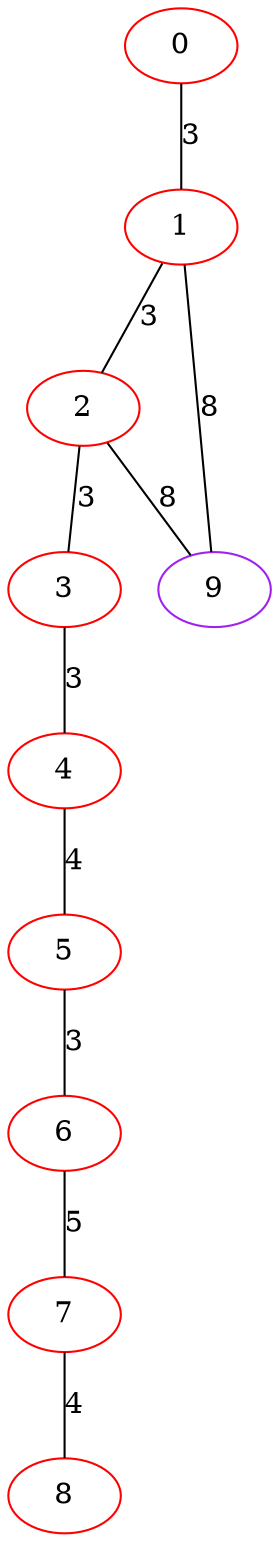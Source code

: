 graph "" {
0 [color=red, weight=1];
1 [color=red, weight=1];
2 [color=red, weight=1];
3 [color=red, weight=1];
4 [color=red, weight=1];
5 [color=red, weight=1];
6 [color=red, weight=1];
7 [color=red, weight=1];
8 [color=red, weight=1];
9 [color=purple, weight=4];
0 -- 1  [key=0, label=3];
1 -- 9  [key=0, label=8];
1 -- 2  [key=0, label=3];
2 -- 3  [key=0, label=3];
2 -- 9  [key=0, label=8];
3 -- 4  [key=0, label=3];
4 -- 5  [key=0, label=4];
5 -- 6  [key=0, label=3];
6 -- 7  [key=0, label=5];
7 -- 8  [key=0, label=4];
}
